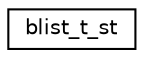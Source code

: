 digraph G
{
  edge [fontname="Helvetica",fontsize="10",labelfontname="Helvetica",labelfontsize="10"];
  node [fontname="Helvetica",fontsize="10",shape=record];
  rankdir=LR;
  Node1 [label="blist_t_st",height=0.2,width=0.4,color="black", fillcolor="white", style="filled",URL="$structblist__t__st.html"];
}
